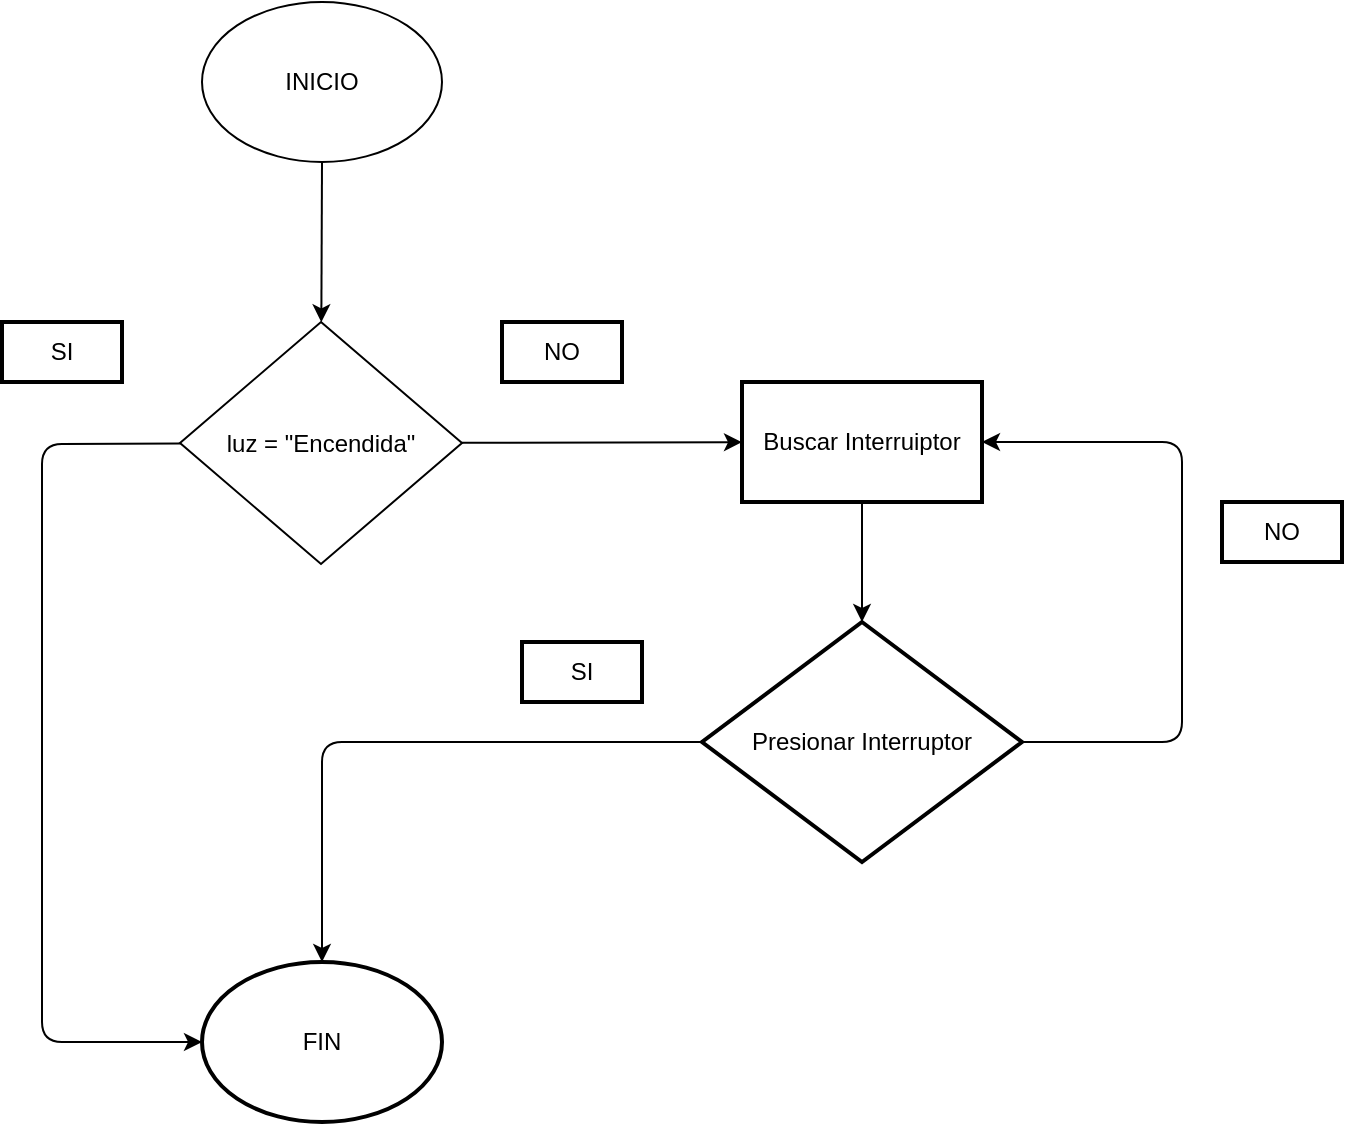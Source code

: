 <mxfile>
    <diagram id="NBhzCk3v7oiCukQjRLAP" name="Page-1">
        <mxGraphModel dx="854" dy="688" grid="1" gridSize="10" guides="1" tooltips="1" connect="1" arrows="1" fold="1" page="1" pageScale="1" pageWidth="1100" pageHeight="1700" math="0" shadow="0">
            <root>
                <mxCell id="0"/>
                <mxCell id="1" parent="0"/>
                <mxCell id="4" value="" style="edgeStyle=none;html=1;" edge="1" parent="1" source="2" target="3">
                    <mxGeometry relative="1" as="geometry"/>
                </mxCell>
                <mxCell id="2" value="INICIO" style="ellipse;whiteSpace=wrap;html=1;" vertex="1" parent="1">
                    <mxGeometry x="280" y="40" width="120" height="80" as="geometry"/>
                </mxCell>
                <mxCell id="5" style="edgeStyle=none;html=1;entryX=0;entryY=0.5;entryDx=0;entryDy=0;" edge="1" parent="1" source="3" target="19">
                    <mxGeometry relative="1" as="geometry">
                        <mxPoint x="240" y="110" as="targetPoint"/>
                        <Array as="points">
                            <mxPoint x="200" y="261"/>
                            <mxPoint x="200" y="560"/>
                        </Array>
                    </mxGeometry>
                </mxCell>
                <mxCell id="8" style="edgeStyle=none;html=1;" edge="1" parent="1" source="3" target="9">
                    <mxGeometry relative="1" as="geometry">
                        <mxPoint x="560" y="260.5" as="targetPoint"/>
                    </mxGeometry>
                </mxCell>
                <mxCell id="3" value="luz = &quot;Encendida&quot;" style="rhombus;whiteSpace=wrap;html=1;" vertex="1" parent="1">
                    <mxGeometry x="269" y="200" width="141" height="121" as="geometry"/>
                </mxCell>
                <mxCell id="6" value="SI" style="text;html=1;strokeColor=default;fillColor=none;align=center;verticalAlign=middle;whiteSpace=wrap;rounded=0;strokeWidth=2;" vertex="1" parent="1">
                    <mxGeometry x="180" y="200" width="60" height="30" as="geometry"/>
                </mxCell>
                <mxCell id="7" value="NO" style="text;html=1;strokeColor=default;fillColor=none;align=center;verticalAlign=middle;whiteSpace=wrap;rounded=0;strokeWidth=2;" vertex="1" parent="1">
                    <mxGeometry x="430" y="200" width="60" height="30" as="geometry"/>
                </mxCell>
                <mxCell id="12" value="" style="edgeStyle=none;html=1;" edge="1" parent="1" source="9">
                    <mxGeometry relative="1" as="geometry">
                        <mxPoint x="610" y="350" as="targetPoint"/>
                    </mxGeometry>
                </mxCell>
                <mxCell id="9" value="Buscar Interruiptor" style="rounded=0;whiteSpace=wrap;html=1;strokeColor=default;strokeWidth=2;fillColor=none;" vertex="1" parent="1">
                    <mxGeometry x="550" y="230" width="120" height="60" as="geometry"/>
                </mxCell>
                <mxCell id="15" style="edgeStyle=none;html=1;entryX=1;entryY=0.5;entryDx=0;entryDy=0;" edge="1" parent="1" source="14" target="9">
                    <mxGeometry relative="1" as="geometry">
                        <Array as="points">
                            <mxPoint x="770" y="410"/>
                            <mxPoint x="770" y="260"/>
                        </Array>
                    </mxGeometry>
                </mxCell>
                <mxCell id="18" style="edgeStyle=none;html=1;" edge="1" parent="1" source="14">
                    <mxGeometry relative="1" as="geometry">
                        <mxPoint x="340" y="520" as="targetPoint"/>
                        <Array as="points">
                            <mxPoint x="340" y="410"/>
                        </Array>
                    </mxGeometry>
                </mxCell>
                <mxCell id="14" value="Presionar Interruptor" style="rhombus;whiteSpace=wrap;html=1;strokeColor=default;strokeWidth=2;fillColor=none;" vertex="1" parent="1">
                    <mxGeometry x="530" y="350" width="160" height="120" as="geometry"/>
                </mxCell>
                <mxCell id="16" value="NO" style="text;html=1;strokeColor=default;fillColor=none;align=center;verticalAlign=middle;whiteSpace=wrap;rounded=0;strokeWidth=2;" vertex="1" parent="1">
                    <mxGeometry x="790" y="290" width="60" height="30" as="geometry"/>
                </mxCell>
                <mxCell id="17" value="SI" style="text;html=1;strokeColor=default;fillColor=none;align=center;verticalAlign=middle;whiteSpace=wrap;rounded=0;strokeWidth=2;" vertex="1" parent="1">
                    <mxGeometry x="440" y="360" width="60" height="30" as="geometry"/>
                </mxCell>
                <mxCell id="19" value="FIN" style="ellipse;whiteSpace=wrap;html=1;strokeColor=default;strokeWidth=2;fillColor=none;" vertex="1" parent="1">
                    <mxGeometry x="280" y="520" width="120" height="80" as="geometry"/>
                </mxCell>
            </root>
        </mxGraphModel>
    </diagram>
</mxfile>